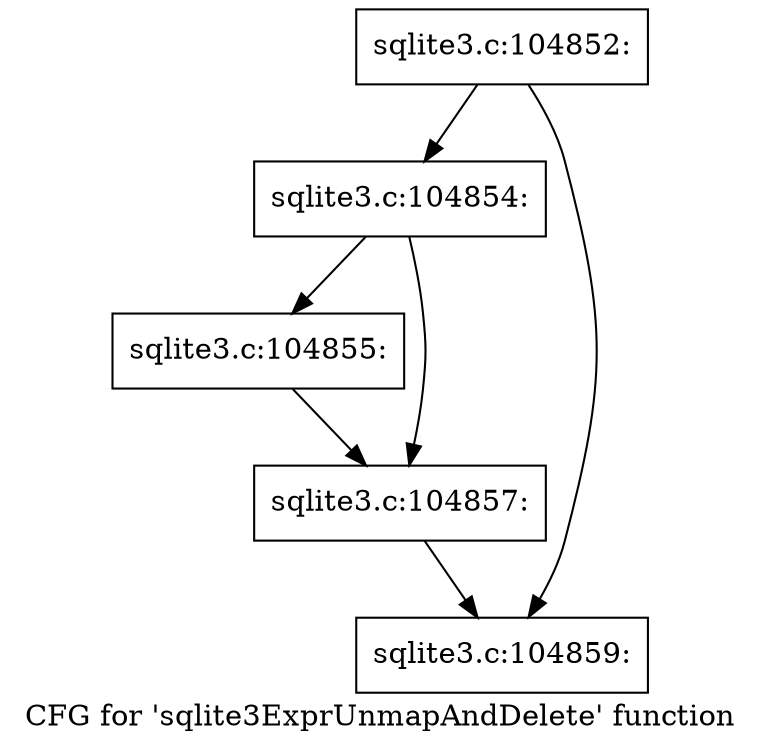 digraph "CFG for 'sqlite3ExprUnmapAndDelete' function" {
	label="CFG for 'sqlite3ExprUnmapAndDelete' function";

	Node0x55c0fa0dcd50 [shape=record,label="{sqlite3.c:104852:}"];
	Node0x55c0fa0dcd50 -> Node0x55c0fa0dd170;
	Node0x55c0fa0dcd50 -> Node0x55c0fa0dd1c0;
	Node0x55c0fa0dd170 [shape=record,label="{sqlite3.c:104854:}"];
	Node0x55c0fa0dd170 -> Node0x55c0fa0e0280;
	Node0x55c0fa0dd170 -> Node0x55c0fa0e02d0;
	Node0x55c0fa0e0280 [shape=record,label="{sqlite3.c:104855:}"];
	Node0x55c0fa0e0280 -> Node0x55c0fa0e02d0;
	Node0x55c0fa0e02d0 [shape=record,label="{sqlite3.c:104857:}"];
	Node0x55c0fa0e02d0 -> Node0x55c0fa0dd1c0;
	Node0x55c0fa0dd1c0 [shape=record,label="{sqlite3.c:104859:}"];
}
